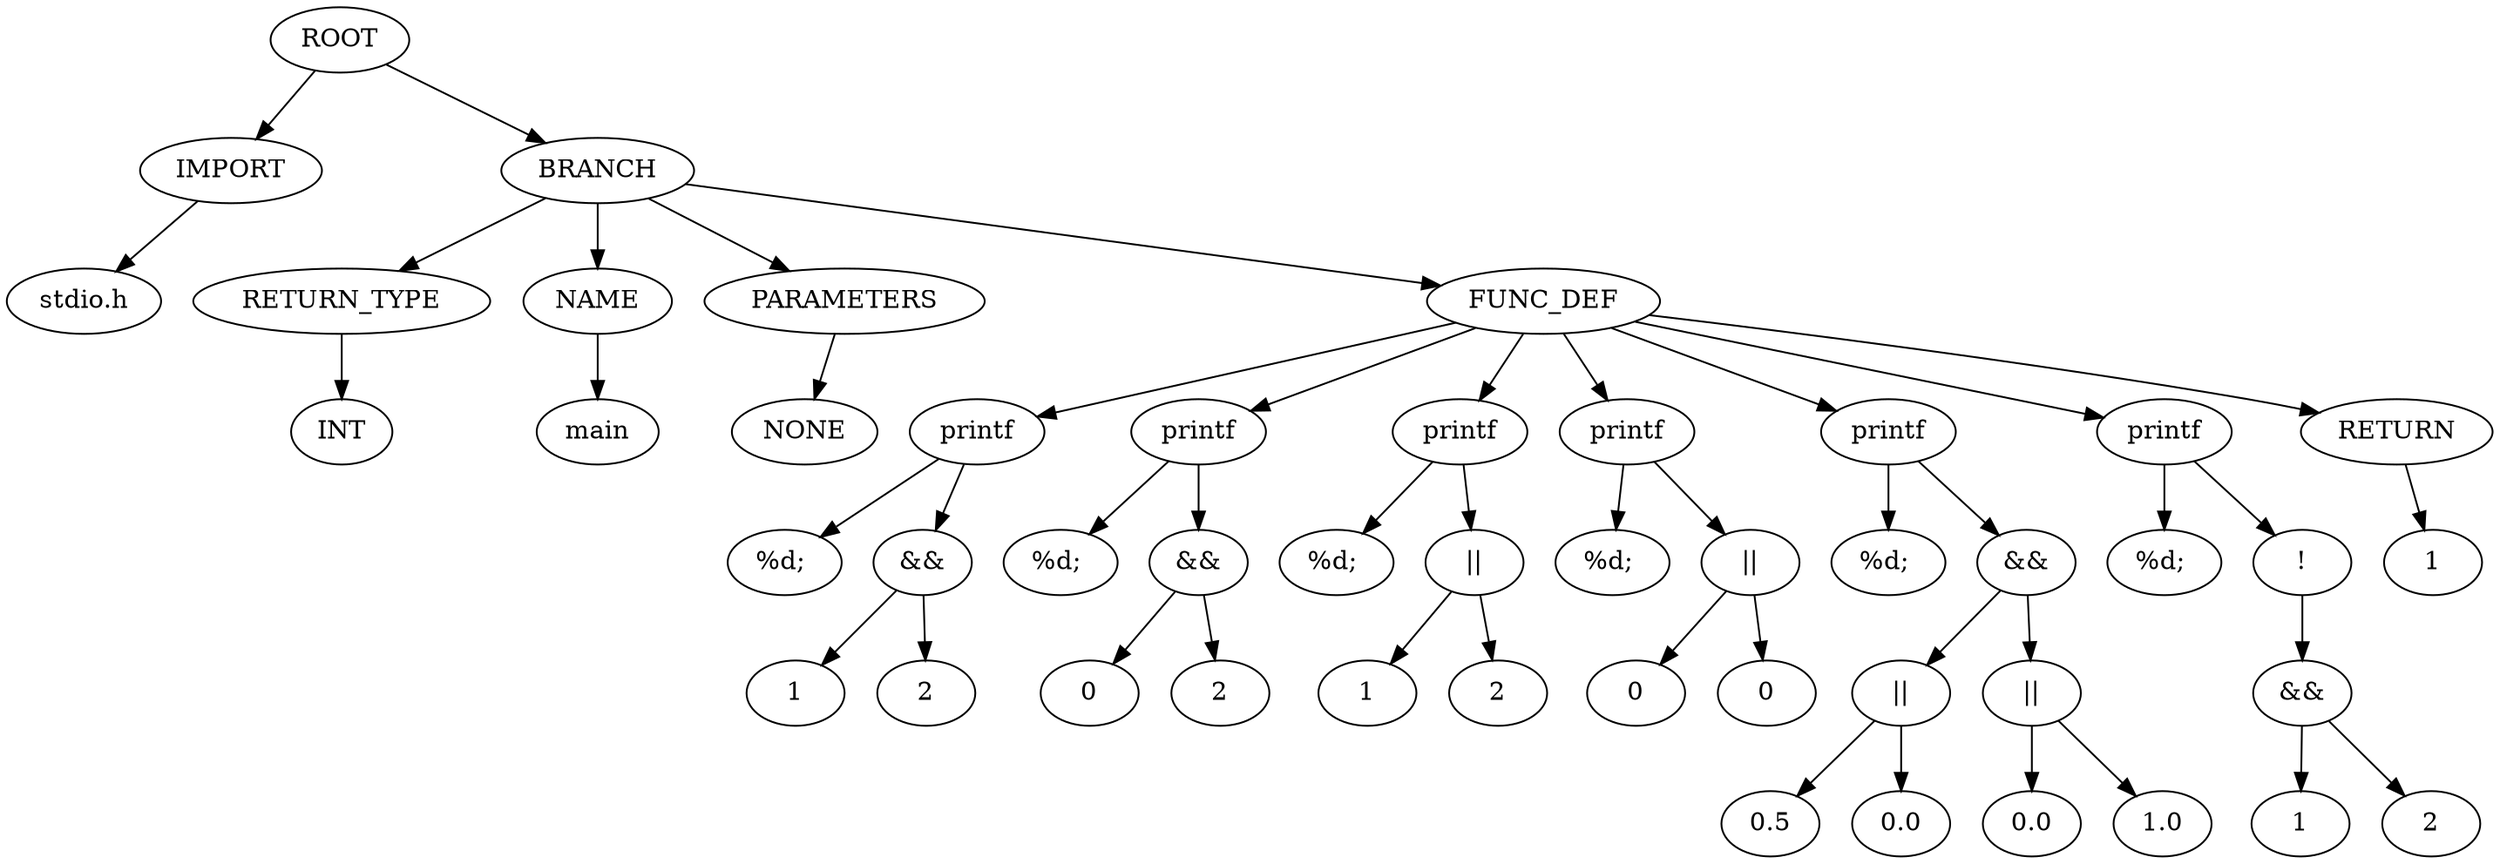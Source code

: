 strict digraph G{
l11[label = "IMPORT"]
l111[label = "BRANCH"]
"ROOT"->"l11"
l11131[label = "stdio.h"]
"l11"->l11131
"ROOT"->"l111"
l111331[label = "RETURN_TYPE"]
l1113311[label = "NAME"]
l11133111[label = "PARAMETERS"]
l111331111[label = "FUNC_DEF"]
"l111"->"l111331"
l11133111131[label = "INT"]
"l111331"->l11133111131
"l111"->"l1113311"
l111331111331[label = "main"]
"l1113311"->l111331111331
"l111"->"l11133111"
l1113311113331[label = "NONE"]
"l11133111"->l1113311113331
"l111"->"l111331111"
l11133111133331[label = "printf"]
l111331111333311[label = "printf"]
l1113311113333111[label = "printf"]
l11133111133331111[label = "printf"]
l111331111333311111[label = "printf"]
l1113311113333111111[label = "printf"]
l11133111133331111111[label = "RETURN"]
"l111331111"->"l11133111133331"
l1113311113333111111131[label = "%d; "]
l11133111133331111111311[label = "&&"]
"l11133111133331"->l1113311113333111111131
"l11133111133331"->"l11133111133331111111311"
l11133111133331111111311331[label = "1"]
l111331111333311111113113311[label = "2"]
"l11133111133331111111311"->l11133111133331111111311331
"l11133111133331111111311"->l111331111333311111113113311
"l111331111"->"l111331111333311"
l11133111133331111111331[label = "%d; "]
l111331111333311111113311[label = "&&"]
"l111331111333311"->l11133111133331111111331
"l111331111333311"->"l111331111333311111113311"
l111331111333311111113311331[label = "0"]
l1113311113333111111133113311[label = "2"]
"l111331111333311111113311"->l111331111333311111113311331
"l111331111333311111113311"->l1113311113333111111133113311
"l111331111"->"l1113311113333111"
l111331111333311111113331[label = "%d; "]
l1113311113333111111133311[label = "||"]
"l1113311113333111"->l111331111333311111113331
"l1113311113333111"->"l1113311113333111111133311"
l1113311113333111111133311331[label = "1"]
l11133111133331111111333113311[label = "2"]
"l1113311113333111111133311"->l1113311113333111111133311331
"l1113311113333111111133311"->l11133111133331111111333113311
"l111331111"->"l11133111133331111"
l1113311113333111111133331[label = "%d; "]
l11133111133331111111333311[label = "||"]
"l11133111133331111"->l1113311113333111111133331
"l11133111133331111"->"l11133111133331111111333311"
l11133111133331111111333311331[label = "0"]
l111331111333311111113333113311[label = "0"]
"l11133111133331111111333311"->l11133111133331111111333311331
"l11133111133331111111333311"->l111331111333311111113333113311
"l111331111"->"l111331111333311111"
l11133111133331111111333331[label = "%d; "]
l111331111333311111113333311[label = "&&"]
"l111331111333311111"->l11133111133331111111333331
"l111331111333311111"->"l111331111333311111113333311"
l111331111333311111113333311331[label = "||"]
l1113311113333111111133333113311[label = "||"]
"l111331111333311111113333311"->"l111331111333311111113333311331"
l111331111333311111113333311331131[label = "0.5"]
l1113311113333111111133333113311311[label = "0.0"]
"l111331111333311111113333311331"->l111331111333311111113333311331131
"l111331111333311111113333311331"->l1113311113333111111133333113311311
"l111331111333311111113333311"->"l1113311113333111111133333113311"
l1113311113333111111133333113311331[label = "0.0"]
l11133111133331111111333331133113311[label = "1.0"]
"l1113311113333111111133333113311"->l1113311113333111111133333113311331
"l1113311113333111111133333113311"->l11133111133331111111333331133113311
"l111331111"->"l1113311113333111111"
l111331111333311111113333331[label = "%d; "]
l1113311113333111111133333311[label = "!"]
"l1113311113333111111"->l111331111333311111113333331
"l1113311113333111111"->"l1113311113333111111133333311"
l1113311113333111111133333311331[label = "&&"]
"l1113311113333111111133333311"->"l1113311113333111111133333311331"
l111331111333311111113333331133131[label = "1"]
l1113311113333111111133333311331311[label = "2"]
"l1113311113333111111133333311331"->l111331111333311111113333331133131
"l1113311113333111111133333311331"->l1113311113333111111133333311331311
"l111331111"->"l11133111133331111111"
l1113311113333111111133333331[label = "1"]
"l11133111133331111111"->l1113311113333111111133333331
}
